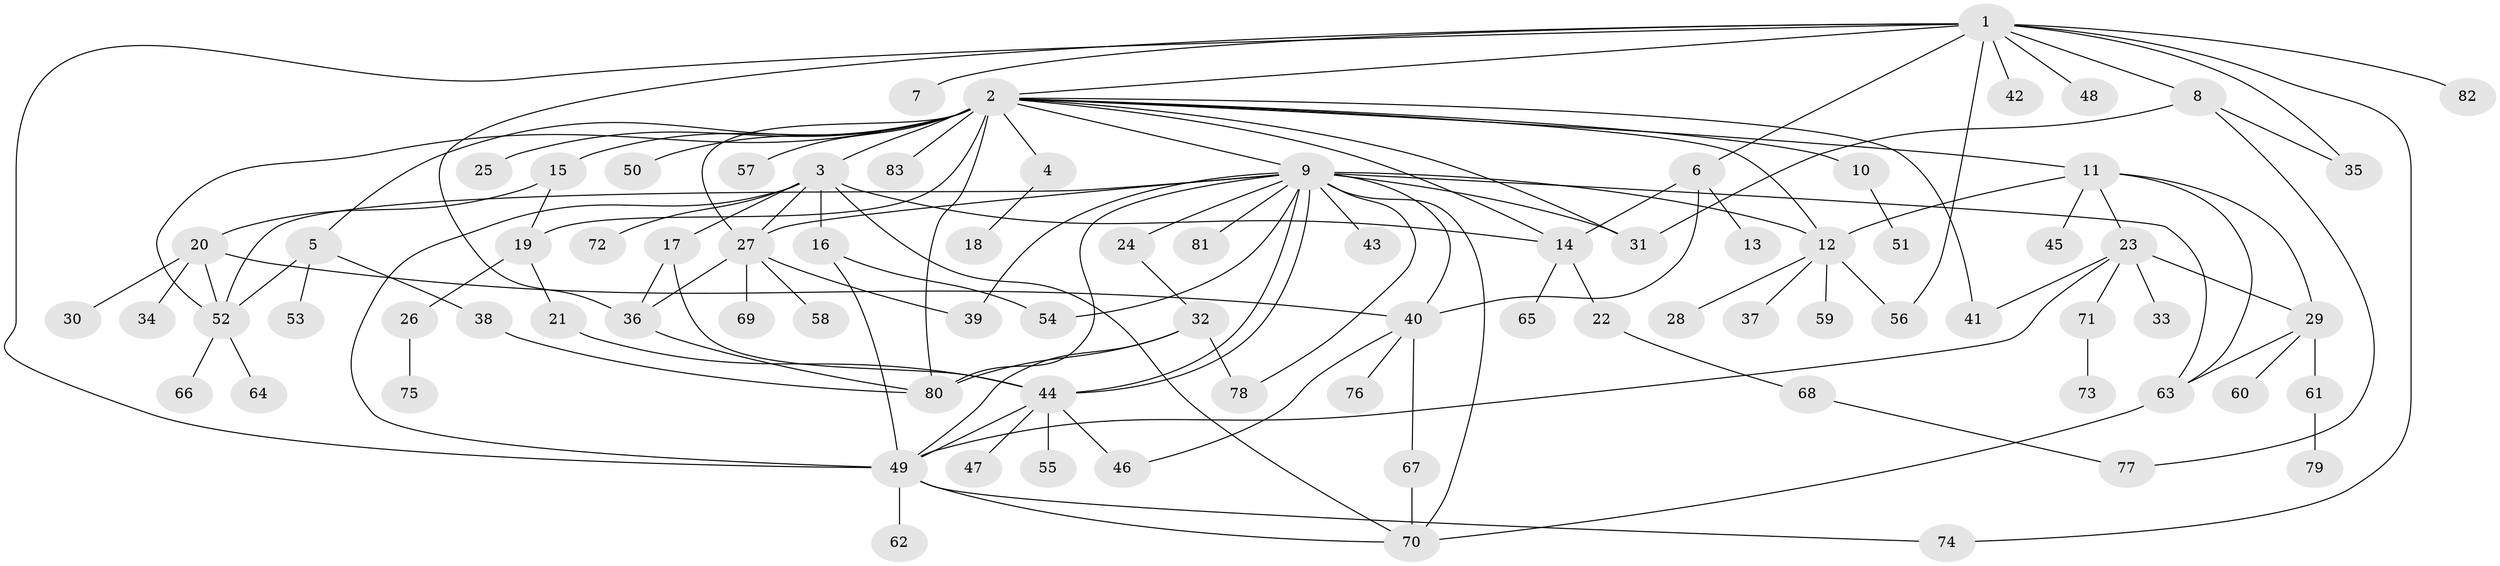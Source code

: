// coarse degree distribution, {10: 0.04918032786885246, 18: 0.01639344262295082, 1: 0.47540983606557374, 7: 0.04918032786885246, 3: 0.06557377049180328, 16: 0.01639344262295082, 9: 0.01639344262295082, 6: 0.03278688524590164, 5: 0.04918032786885246, 4: 0.04918032786885246, 2: 0.18032786885245902}
// Generated by graph-tools (version 1.1) at 2025/41/03/06/25 10:41:44]
// undirected, 83 vertices, 126 edges
graph export_dot {
graph [start="1"]
  node [color=gray90,style=filled];
  1;
  2;
  3;
  4;
  5;
  6;
  7;
  8;
  9;
  10;
  11;
  12;
  13;
  14;
  15;
  16;
  17;
  18;
  19;
  20;
  21;
  22;
  23;
  24;
  25;
  26;
  27;
  28;
  29;
  30;
  31;
  32;
  33;
  34;
  35;
  36;
  37;
  38;
  39;
  40;
  41;
  42;
  43;
  44;
  45;
  46;
  47;
  48;
  49;
  50;
  51;
  52;
  53;
  54;
  55;
  56;
  57;
  58;
  59;
  60;
  61;
  62;
  63;
  64;
  65;
  66;
  67;
  68;
  69;
  70;
  71;
  72;
  73;
  74;
  75;
  76;
  77;
  78;
  79;
  80;
  81;
  82;
  83;
  1 -- 2;
  1 -- 6;
  1 -- 7;
  1 -- 8;
  1 -- 35;
  1 -- 36;
  1 -- 42;
  1 -- 48;
  1 -- 49;
  1 -- 56;
  1 -- 74;
  1 -- 82;
  2 -- 3;
  2 -- 4;
  2 -- 5;
  2 -- 9;
  2 -- 10;
  2 -- 11;
  2 -- 12;
  2 -- 14;
  2 -- 15;
  2 -- 19;
  2 -- 25;
  2 -- 27;
  2 -- 31;
  2 -- 41;
  2 -- 50;
  2 -- 52;
  2 -- 57;
  2 -- 80;
  2 -- 83;
  3 -- 14;
  3 -- 16;
  3 -- 17;
  3 -- 27;
  3 -- 49;
  3 -- 70;
  3 -- 72;
  4 -- 18;
  5 -- 38;
  5 -- 52;
  5 -- 53;
  6 -- 13;
  6 -- 14;
  6 -- 40;
  8 -- 31;
  8 -- 35;
  8 -- 77;
  9 -- 12;
  9 -- 24;
  9 -- 27;
  9 -- 31;
  9 -- 39;
  9 -- 40;
  9 -- 43;
  9 -- 44;
  9 -- 44;
  9 -- 52;
  9 -- 54;
  9 -- 63;
  9 -- 70;
  9 -- 78;
  9 -- 80;
  9 -- 81;
  10 -- 51;
  11 -- 12;
  11 -- 23;
  11 -- 29;
  11 -- 45;
  11 -- 63;
  12 -- 28;
  12 -- 37;
  12 -- 56;
  12 -- 59;
  14 -- 22;
  14 -- 65;
  15 -- 19;
  15 -- 20;
  16 -- 49;
  16 -- 54;
  17 -- 36;
  17 -- 44;
  19 -- 21;
  19 -- 26;
  20 -- 30;
  20 -- 34;
  20 -- 40;
  20 -- 52;
  21 -- 44;
  22 -- 68;
  23 -- 29;
  23 -- 33;
  23 -- 41;
  23 -- 49;
  23 -- 71;
  24 -- 32;
  26 -- 75;
  27 -- 36;
  27 -- 39;
  27 -- 58;
  27 -- 69;
  29 -- 60;
  29 -- 61;
  29 -- 63;
  32 -- 49;
  32 -- 78;
  32 -- 80;
  36 -- 80;
  38 -- 80;
  40 -- 46;
  40 -- 67;
  40 -- 76;
  44 -- 46;
  44 -- 47;
  44 -- 49;
  44 -- 55;
  49 -- 62;
  49 -- 70;
  49 -- 74;
  52 -- 64;
  52 -- 66;
  61 -- 79;
  63 -- 70;
  67 -- 70;
  68 -- 77;
  71 -- 73;
}

